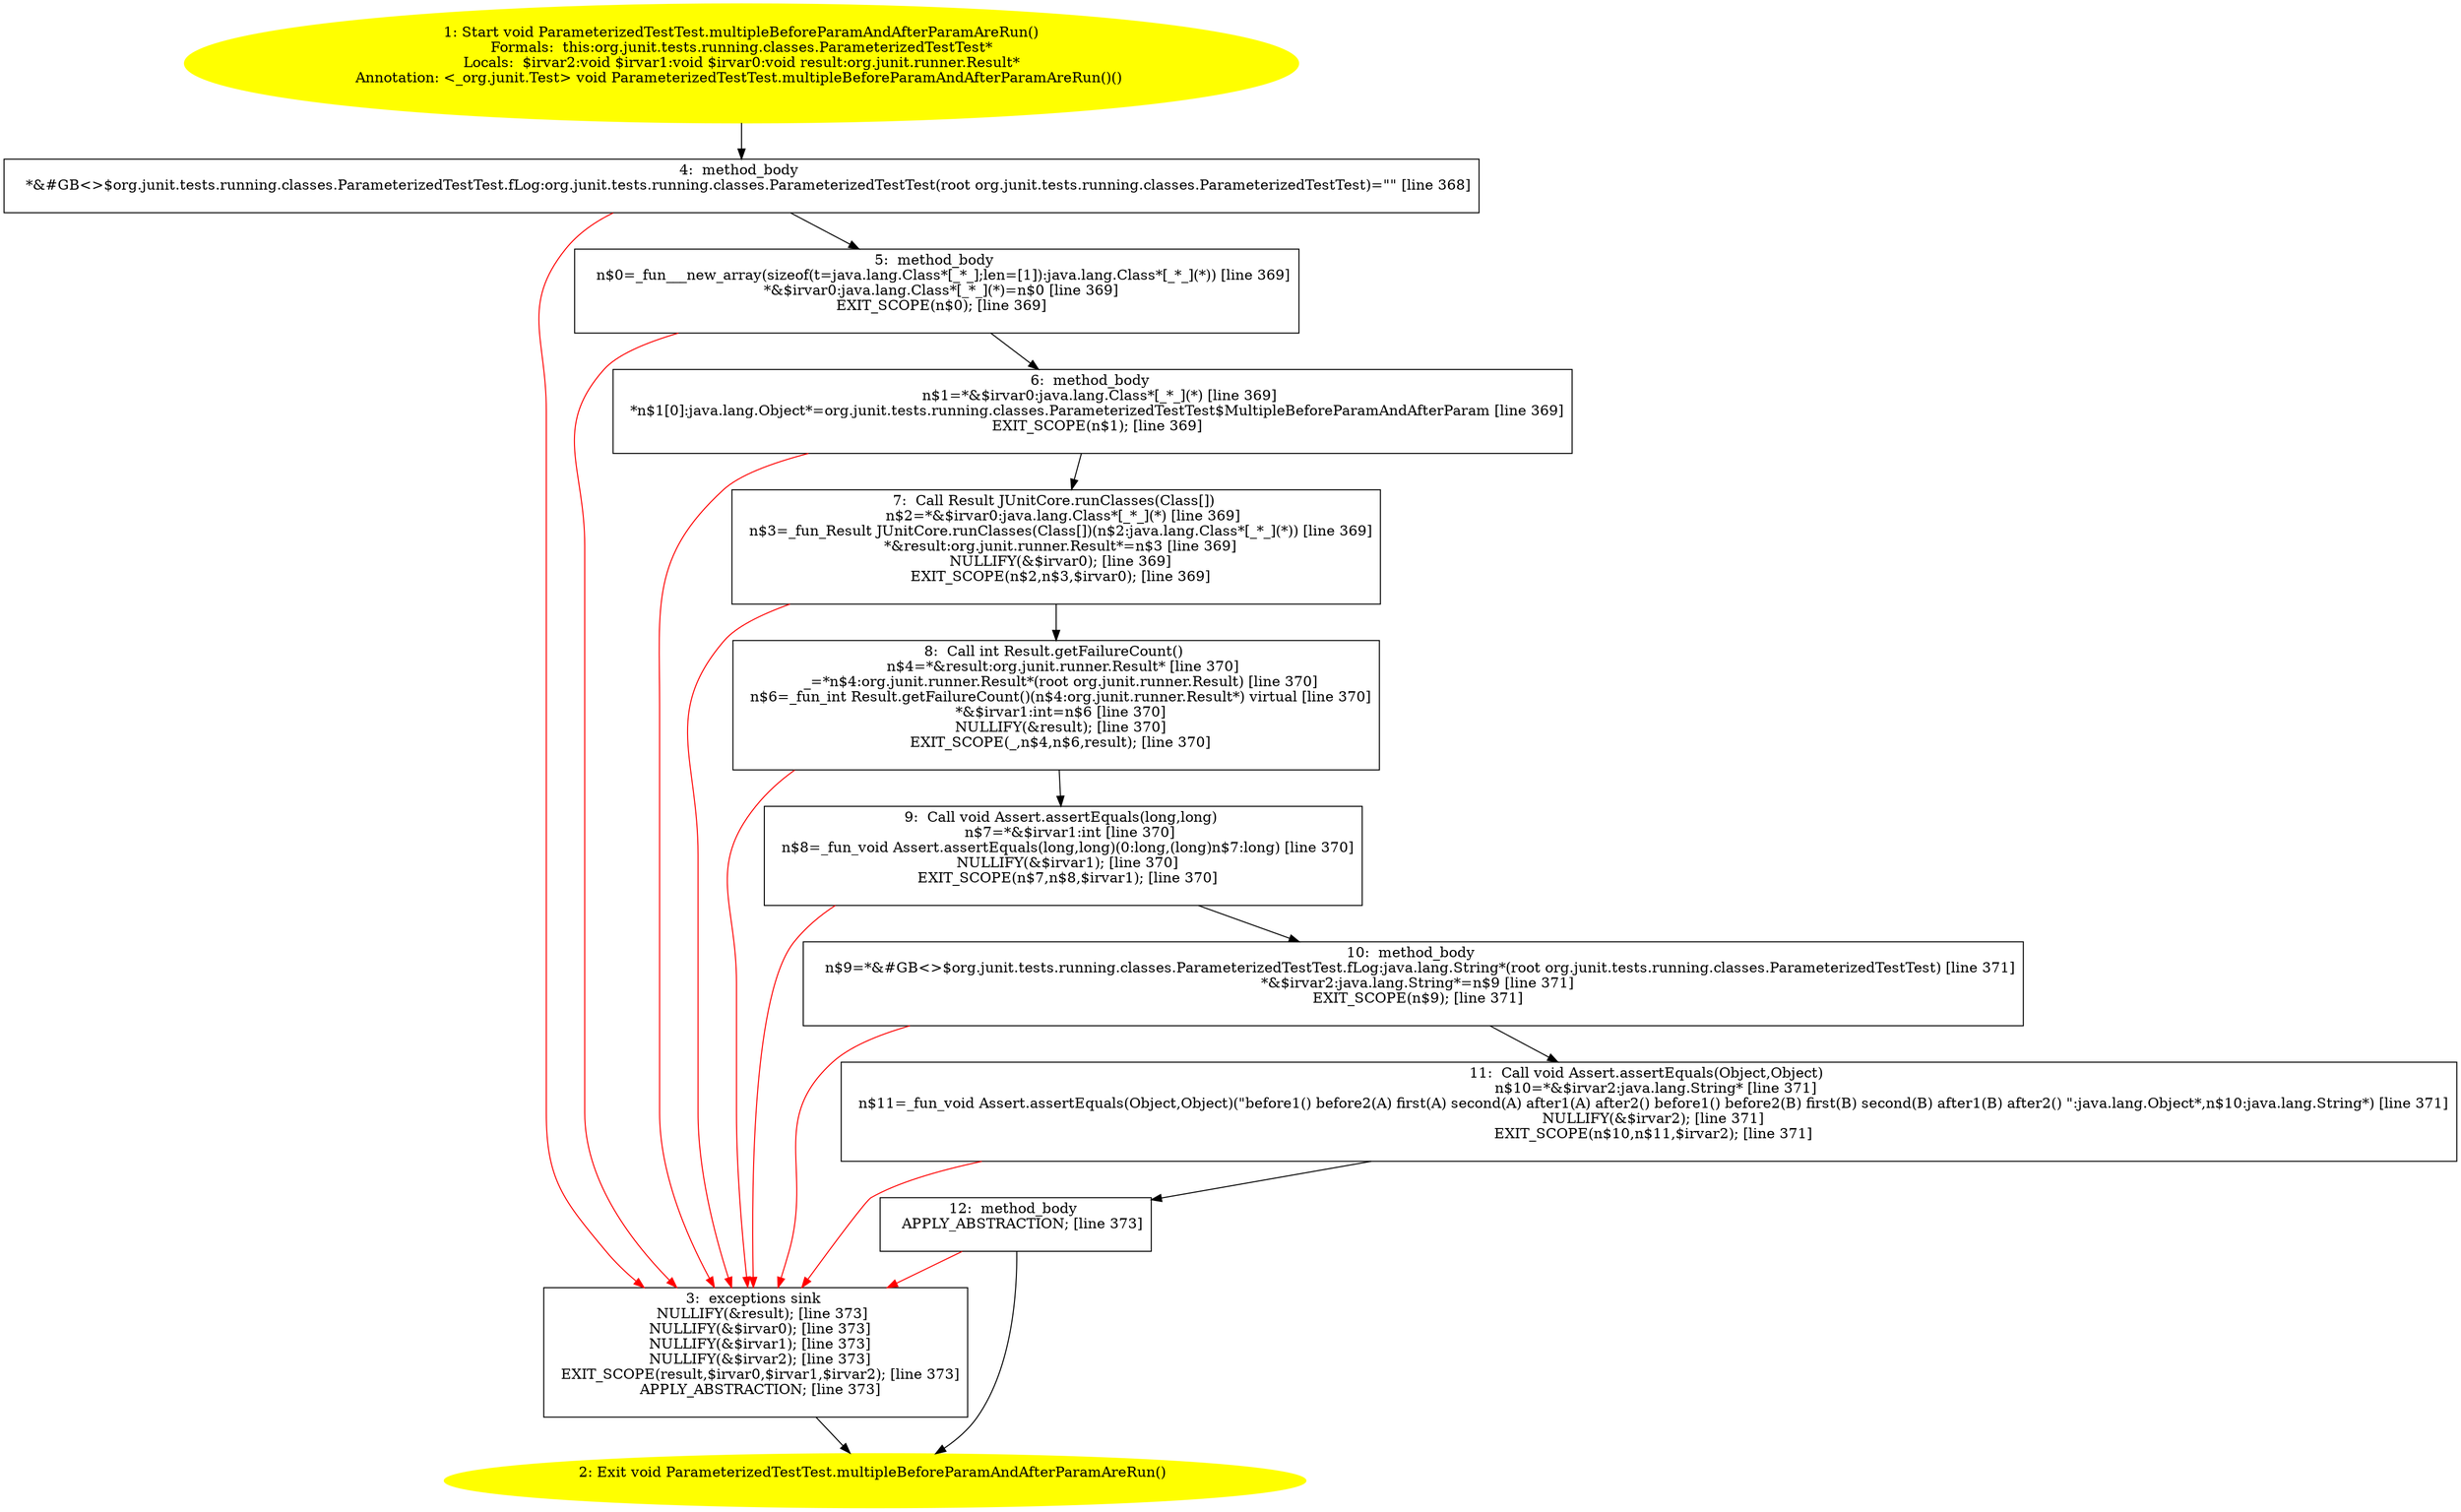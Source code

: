 /* @generated */
digraph cfg {
"org.junit.tests.running.classes.ParameterizedTestTest.multipleBeforeParamAndAfterParamAreRun():void.0f0914dbc8c7c7d08ecfa2ef528b74ce_1" [label="1: Start void ParameterizedTestTest.multipleBeforeParamAndAfterParamAreRun()\nFormals:  this:org.junit.tests.running.classes.ParameterizedTestTest*\nLocals:  $irvar2:void $irvar1:void $irvar0:void result:org.junit.runner.Result*\nAnnotation: <_org.junit.Test> void ParameterizedTestTest.multipleBeforeParamAndAfterParamAreRun()() \n  " color=yellow style=filled]
	

	 "org.junit.tests.running.classes.ParameterizedTestTest.multipleBeforeParamAndAfterParamAreRun():void.0f0914dbc8c7c7d08ecfa2ef528b74ce_1" -> "org.junit.tests.running.classes.ParameterizedTestTest.multipleBeforeParamAndAfterParamAreRun():void.0f0914dbc8c7c7d08ecfa2ef528b74ce_4" ;
"org.junit.tests.running.classes.ParameterizedTestTest.multipleBeforeParamAndAfterParamAreRun():void.0f0914dbc8c7c7d08ecfa2ef528b74ce_2" [label="2: Exit void ParameterizedTestTest.multipleBeforeParamAndAfterParamAreRun() \n  " color=yellow style=filled]
	

"org.junit.tests.running.classes.ParameterizedTestTest.multipleBeforeParamAndAfterParamAreRun():void.0f0914dbc8c7c7d08ecfa2ef528b74ce_3" [label="3:  exceptions sink \n   NULLIFY(&result); [line 373]\n  NULLIFY(&$irvar0); [line 373]\n  NULLIFY(&$irvar1); [line 373]\n  NULLIFY(&$irvar2); [line 373]\n  EXIT_SCOPE(result,$irvar0,$irvar1,$irvar2); [line 373]\n  APPLY_ABSTRACTION; [line 373]\n " shape="box"]
	

	 "org.junit.tests.running.classes.ParameterizedTestTest.multipleBeforeParamAndAfterParamAreRun():void.0f0914dbc8c7c7d08ecfa2ef528b74ce_3" -> "org.junit.tests.running.classes.ParameterizedTestTest.multipleBeforeParamAndAfterParamAreRun():void.0f0914dbc8c7c7d08ecfa2ef528b74ce_2" ;
"org.junit.tests.running.classes.ParameterizedTestTest.multipleBeforeParamAndAfterParamAreRun():void.0f0914dbc8c7c7d08ecfa2ef528b74ce_4" [label="4:  method_body \n   *&#GB<>$org.junit.tests.running.classes.ParameterizedTestTest.fLog:org.junit.tests.running.classes.ParameterizedTestTest(root org.junit.tests.running.classes.ParameterizedTestTest)=\"\" [line 368]\n " shape="box"]
	

	 "org.junit.tests.running.classes.ParameterizedTestTest.multipleBeforeParamAndAfterParamAreRun():void.0f0914dbc8c7c7d08ecfa2ef528b74ce_4" -> "org.junit.tests.running.classes.ParameterizedTestTest.multipleBeforeParamAndAfterParamAreRun():void.0f0914dbc8c7c7d08ecfa2ef528b74ce_5" ;
	 "org.junit.tests.running.classes.ParameterizedTestTest.multipleBeforeParamAndAfterParamAreRun():void.0f0914dbc8c7c7d08ecfa2ef528b74ce_4" -> "org.junit.tests.running.classes.ParameterizedTestTest.multipleBeforeParamAndAfterParamAreRun():void.0f0914dbc8c7c7d08ecfa2ef528b74ce_3" [color="red" ];
"org.junit.tests.running.classes.ParameterizedTestTest.multipleBeforeParamAndAfterParamAreRun():void.0f0914dbc8c7c7d08ecfa2ef528b74ce_5" [label="5:  method_body \n   n$0=_fun___new_array(sizeof(t=java.lang.Class*[_*_];len=[1]):java.lang.Class*[_*_](*)) [line 369]\n  *&$irvar0:java.lang.Class*[_*_](*)=n$0 [line 369]\n  EXIT_SCOPE(n$0); [line 369]\n " shape="box"]
	

	 "org.junit.tests.running.classes.ParameterizedTestTest.multipleBeforeParamAndAfterParamAreRun():void.0f0914dbc8c7c7d08ecfa2ef528b74ce_5" -> "org.junit.tests.running.classes.ParameterizedTestTest.multipleBeforeParamAndAfterParamAreRun():void.0f0914dbc8c7c7d08ecfa2ef528b74ce_6" ;
	 "org.junit.tests.running.classes.ParameterizedTestTest.multipleBeforeParamAndAfterParamAreRun():void.0f0914dbc8c7c7d08ecfa2ef528b74ce_5" -> "org.junit.tests.running.classes.ParameterizedTestTest.multipleBeforeParamAndAfterParamAreRun():void.0f0914dbc8c7c7d08ecfa2ef528b74ce_3" [color="red" ];
"org.junit.tests.running.classes.ParameterizedTestTest.multipleBeforeParamAndAfterParamAreRun():void.0f0914dbc8c7c7d08ecfa2ef528b74ce_6" [label="6:  method_body \n   n$1=*&$irvar0:java.lang.Class*[_*_](*) [line 369]\n  *n$1[0]:java.lang.Object*=org.junit.tests.running.classes.ParameterizedTestTest$MultipleBeforeParamAndAfterParam [line 369]\n  EXIT_SCOPE(n$1); [line 369]\n " shape="box"]
	

	 "org.junit.tests.running.classes.ParameterizedTestTest.multipleBeforeParamAndAfterParamAreRun():void.0f0914dbc8c7c7d08ecfa2ef528b74ce_6" -> "org.junit.tests.running.classes.ParameterizedTestTest.multipleBeforeParamAndAfterParamAreRun():void.0f0914dbc8c7c7d08ecfa2ef528b74ce_7" ;
	 "org.junit.tests.running.classes.ParameterizedTestTest.multipleBeforeParamAndAfterParamAreRun():void.0f0914dbc8c7c7d08ecfa2ef528b74ce_6" -> "org.junit.tests.running.classes.ParameterizedTestTest.multipleBeforeParamAndAfterParamAreRun():void.0f0914dbc8c7c7d08ecfa2ef528b74ce_3" [color="red" ];
"org.junit.tests.running.classes.ParameterizedTestTest.multipleBeforeParamAndAfterParamAreRun():void.0f0914dbc8c7c7d08ecfa2ef528b74ce_7" [label="7:  Call Result JUnitCore.runClasses(Class[]) \n   n$2=*&$irvar0:java.lang.Class*[_*_](*) [line 369]\n  n$3=_fun_Result JUnitCore.runClasses(Class[])(n$2:java.lang.Class*[_*_](*)) [line 369]\n  *&result:org.junit.runner.Result*=n$3 [line 369]\n  NULLIFY(&$irvar0); [line 369]\n  EXIT_SCOPE(n$2,n$3,$irvar0); [line 369]\n " shape="box"]
	

	 "org.junit.tests.running.classes.ParameterizedTestTest.multipleBeforeParamAndAfterParamAreRun():void.0f0914dbc8c7c7d08ecfa2ef528b74ce_7" -> "org.junit.tests.running.classes.ParameterizedTestTest.multipleBeforeParamAndAfterParamAreRun():void.0f0914dbc8c7c7d08ecfa2ef528b74ce_8" ;
	 "org.junit.tests.running.classes.ParameterizedTestTest.multipleBeforeParamAndAfterParamAreRun():void.0f0914dbc8c7c7d08ecfa2ef528b74ce_7" -> "org.junit.tests.running.classes.ParameterizedTestTest.multipleBeforeParamAndAfterParamAreRun():void.0f0914dbc8c7c7d08ecfa2ef528b74ce_3" [color="red" ];
"org.junit.tests.running.classes.ParameterizedTestTest.multipleBeforeParamAndAfterParamAreRun():void.0f0914dbc8c7c7d08ecfa2ef528b74ce_8" [label="8:  Call int Result.getFailureCount() \n   n$4=*&result:org.junit.runner.Result* [line 370]\n  _=*n$4:org.junit.runner.Result*(root org.junit.runner.Result) [line 370]\n  n$6=_fun_int Result.getFailureCount()(n$4:org.junit.runner.Result*) virtual [line 370]\n  *&$irvar1:int=n$6 [line 370]\n  NULLIFY(&result); [line 370]\n  EXIT_SCOPE(_,n$4,n$6,result); [line 370]\n " shape="box"]
	

	 "org.junit.tests.running.classes.ParameterizedTestTest.multipleBeforeParamAndAfterParamAreRun():void.0f0914dbc8c7c7d08ecfa2ef528b74ce_8" -> "org.junit.tests.running.classes.ParameterizedTestTest.multipleBeforeParamAndAfterParamAreRun():void.0f0914dbc8c7c7d08ecfa2ef528b74ce_9" ;
	 "org.junit.tests.running.classes.ParameterizedTestTest.multipleBeforeParamAndAfterParamAreRun():void.0f0914dbc8c7c7d08ecfa2ef528b74ce_8" -> "org.junit.tests.running.classes.ParameterizedTestTest.multipleBeforeParamAndAfterParamAreRun():void.0f0914dbc8c7c7d08ecfa2ef528b74ce_3" [color="red" ];
"org.junit.tests.running.classes.ParameterizedTestTest.multipleBeforeParamAndAfterParamAreRun():void.0f0914dbc8c7c7d08ecfa2ef528b74ce_9" [label="9:  Call void Assert.assertEquals(long,long) \n   n$7=*&$irvar1:int [line 370]\n  n$8=_fun_void Assert.assertEquals(long,long)(0:long,(long)n$7:long) [line 370]\n  NULLIFY(&$irvar1); [line 370]\n  EXIT_SCOPE(n$7,n$8,$irvar1); [line 370]\n " shape="box"]
	

	 "org.junit.tests.running.classes.ParameterizedTestTest.multipleBeforeParamAndAfterParamAreRun():void.0f0914dbc8c7c7d08ecfa2ef528b74ce_9" -> "org.junit.tests.running.classes.ParameterizedTestTest.multipleBeforeParamAndAfterParamAreRun():void.0f0914dbc8c7c7d08ecfa2ef528b74ce_10" ;
	 "org.junit.tests.running.classes.ParameterizedTestTest.multipleBeforeParamAndAfterParamAreRun():void.0f0914dbc8c7c7d08ecfa2ef528b74ce_9" -> "org.junit.tests.running.classes.ParameterizedTestTest.multipleBeforeParamAndAfterParamAreRun():void.0f0914dbc8c7c7d08ecfa2ef528b74ce_3" [color="red" ];
"org.junit.tests.running.classes.ParameterizedTestTest.multipleBeforeParamAndAfterParamAreRun():void.0f0914dbc8c7c7d08ecfa2ef528b74ce_10" [label="10:  method_body \n   n$9=*&#GB<>$org.junit.tests.running.classes.ParameterizedTestTest.fLog:java.lang.String*(root org.junit.tests.running.classes.ParameterizedTestTest) [line 371]\n  *&$irvar2:java.lang.String*=n$9 [line 371]\n  EXIT_SCOPE(n$9); [line 371]\n " shape="box"]
	

	 "org.junit.tests.running.classes.ParameterizedTestTest.multipleBeforeParamAndAfterParamAreRun():void.0f0914dbc8c7c7d08ecfa2ef528b74ce_10" -> "org.junit.tests.running.classes.ParameterizedTestTest.multipleBeforeParamAndAfterParamAreRun():void.0f0914dbc8c7c7d08ecfa2ef528b74ce_11" ;
	 "org.junit.tests.running.classes.ParameterizedTestTest.multipleBeforeParamAndAfterParamAreRun():void.0f0914dbc8c7c7d08ecfa2ef528b74ce_10" -> "org.junit.tests.running.classes.ParameterizedTestTest.multipleBeforeParamAndAfterParamAreRun():void.0f0914dbc8c7c7d08ecfa2ef528b74ce_3" [color="red" ];
"org.junit.tests.running.classes.ParameterizedTestTest.multipleBeforeParamAndAfterParamAreRun():void.0f0914dbc8c7c7d08ecfa2ef528b74ce_11" [label="11:  Call void Assert.assertEquals(Object,Object) \n   n$10=*&$irvar2:java.lang.String* [line 371]\n  n$11=_fun_void Assert.assertEquals(Object,Object)(\"before1() before2(A) first(A) second(A) after1(A) after2() before1() before2(B) first(B) second(B) after1(B) after2() \":java.lang.Object*,n$10:java.lang.String*) [line 371]\n  NULLIFY(&$irvar2); [line 371]\n  EXIT_SCOPE(n$10,n$11,$irvar2); [line 371]\n " shape="box"]
	

	 "org.junit.tests.running.classes.ParameterizedTestTest.multipleBeforeParamAndAfterParamAreRun():void.0f0914dbc8c7c7d08ecfa2ef528b74ce_11" -> "org.junit.tests.running.classes.ParameterizedTestTest.multipleBeforeParamAndAfterParamAreRun():void.0f0914dbc8c7c7d08ecfa2ef528b74ce_12" ;
	 "org.junit.tests.running.classes.ParameterizedTestTest.multipleBeforeParamAndAfterParamAreRun():void.0f0914dbc8c7c7d08ecfa2ef528b74ce_11" -> "org.junit.tests.running.classes.ParameterizedTestTest.multipleBeforeParamAndAfterParamAreRun():void.0f0914dbc8c7c7d08ecfa2ef528b74ce_3" [color="red" ];
"org.junit.tests.running.classes.ParameterizedTestTest.multipleBeforeParamAndAfterParamAreRun():void.0f0914dbc8c7c7d08ecfa2ef528b74ce_12" [label="12:  method_body \n   APPLY_ABSTRACTION; [line 373]\n " shape="box"]
	

	 "org.junit.tests.running.classes.ParameterizedTestTest.multipleBeforeParamAndAfterParamAreRun():void.0f0914dbc8c7c7d08ecfa2ef528b74ce_12" -> "org.junit.tests.running.classes.ParameterizedTestTest.multipleBeforeParamAndAfterParamAreRun():void.0f0914dbc8c7c7d08ecfa2ef528b74ce_2" ;
	 "org.junit.tests.running.classes.ParameterizedTestTest.multipleBeforeParamAndAfterParamAreRun():void.0f0914dbc8c7c7d08ecfa2ef528b74ce_12" -> "org.junit.tests.running.classes.ParameterizedTestTest.multipleBeforeParamAndAfterParamAreRun():void.0f0914dbc8c7c7d08ecfa2ef528b74ce_3" [color="red" ];
}
